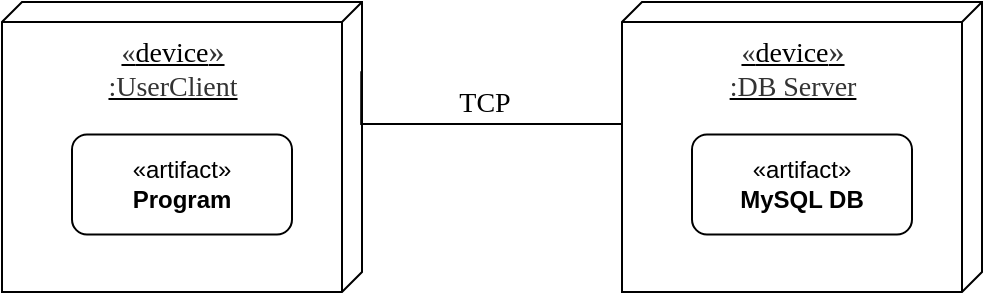 <mxfile version="21.3.7" type="device">
  <diagram name="Page-1" id="5f0bae14-7c28-e335-631c-24af17079c00">
    <mxGraphModel dx="1914" dy="917" grid="1" gridSize="10" guides="1" tooltips="1" connect="1" arrows="1" fold="1" page="1" pageScale="1" pageWidth="1100" pageHeight="850" background="none" math="0" shadow="0">
      <root>
        <mxCell id="0" />
        <mxCell id="1" parent="0" />
        <mxCell id="hqv2mcZFoI17hjJzgC3b-7" value="&lt;font style=&quot;font-size: 14px&quot;&gt;&lt;span style=&quot;color: rgb(51 , 51 , 51) ; background-color: rgb(255 , 255 , 255)&quot;&gt;&lt;font face=&quot;Times New Roman&quot;&gt;«&lt;/font&gt;&lt;/span&gt;&lt;font face=&quot;Times New Roman&quot;&gt;device&lt;/font&gt;&lt;/font&gt;&lt;span style=&quot;color: rgb(51 , 51 , 51) ; background-color: rgb(255 , 255 , 255)&quot;&gt;&lt;font face=&quot;Times New Roman&quot;&gt;&lt;font&gt;&lt;font size=&quot;3&quot;&gt;»&lt;br&gt;&lt;/font&gt;&lt;/font&gt;&lt;span style=&quot;font-size: 14px;&quot;&gt;:DB Server&lt;/span&gt;&lt;br&gt;&lt;/font&gt;&lt;/span&gt;" style="verticalAlign=top;align=center;spacingTop=8;spacingLeft=2;spacingRight=12;shape=cube;size=10;direction=south;fontStyle=4;html=1;rounded=0;shadow=0;comic=0;labelBackgroundColor=none;strokeWidth=1;fontFamily=Verdana;fontSize=12" parent="1" vertex="1">
          <mxGeometry x="550" y="180" width="180" height="145" as="geometry" />
        </mxCell>
        <mxCell id="hqv2mcZFoI17hjJzgC3b-16" value="&lt;font style=&quot;font-size: 14px&quot;&gt;&lt;span style=&quot;color: rgb(51 , 51 , 51) ; background-color: rgb(255 , 255 , 255)&quot;&gt;&lt;font face=&quot;Times New Roman&quot;&gt;«&lt;/font&gt;&lt;/span&gt;&lt;font face=&quot;Times New Roman&quot;&gt;device&lt;/font&gt;&lt;/font&gt;&lt;span style=&quot;color: rgb(51 , 51 , 51) ; background-color: rgb(255 , 255 , 255)&quot;&gt;&lt;font face=&quot;Times New Roman&quot;&gt;&lt;font&gt;&lt;font size=&quot;3&quot;&gt;»&lt;br&gt;&lt;/font&gt;&lt;span style=&quot;font-size: 14px&quot;&gt;:UserClient&lt;/span&gt;&lt;/font&gt;&lt;br&gt;&lt;/font&gt;&lt;/span&gt;" style="verticalAlign=top;align=center;spacingTop=8;spacingLeft=2;spacingRight=12;shape=cube;size=10;direction=south;fontStyle=4;html=1;rounded=0;shadow=0;comic=0;labelBackgroundColor=none;strokeWidth=1;fontFamily=Verdana;fontSize=12" parent="1" vertex="1">
          <mxGeometry x="240" y="180" width="180" height="145" as="geometry" />
        </mxCell>
        <mxCell id="hqv2mcZFoI17hjJzgC3b-18" style="edgeStyle=orthogonalEdgeStyle;rounded=0;orthogonalLoop=1;jettySize=auto;html=1;entryX=0.421;entryY=1;entryDx=0;entryDy=0;entryPerimeter=0;strokeWidth=1;endArrow=none;endFill=0;exitX=0.239;exitY=0.002;exitDx=0;exitDy=0;exitPerimeter=0;" parent="1" source="hqv2mcZFoI17hjJzgC3b-16" target="hqv2mcZFoI17hjJzgC3b-7" edge="1">
          <mxGeometry relative="1" as="geometry">
            <mxPoint x="291" y="252" as="sourcePoint" />
            <mxPoint x="650" y="220" as="targetPoint" />
            <Array as="points">
              <mxPoint x="420" y="241" />
            </Array>
          </mxGeometry>
        </mxCell>
        <mxCell id="hqv2mcZFoI17hjJzgC3b-20" value="&lt;font face=&quot;Times New Roman&quot; style=&quot;font-size: 14px&quot;&gt;TCP&lt;/font&gt;" style="edgeLabel;html=1;align=center;verticalAlign=middle;resizable=0;points=[];" parent="hqv2mcZFoI17hjJzgC3b-18" vertex="1" connectable="0">
          <mxGeometry x="-0.145" y="-1" relative="1" as="geometry">
            <mxPoint x="20" y="-11" as="offset" />
          </mxGeometry>
        </mxCell>
        <mxCell id="BKK9GejpKAlSGVByyzNE-1" value="«artifact»&lt;br&gt;&lt;b&gt;MySQL DB&lt;/b&gt;" style="html=1;whiteSpace=wrap;rounded=1;" parent="1" vertex="1">
          <mxGeometry x="585" y="246.25" width="110" height="50" as="geometry" />
        </mxCell>
        <mxCell id="BKK9GejpKAlSGVByyzNE-2" value="«artifact»&lt;br&gt;&lt;b&gt;Program&lt;/b&gt;" style="html=1;whiteSpace=wrap;rounded=1;" parent="1" vertex="1">
          <mxGeometry x="275" y="246.25" width="110" height="50" as="geometry" />
        </mxCell>
      </root>
    </mxGraphModel>
  </diagram>
</mxfile>
